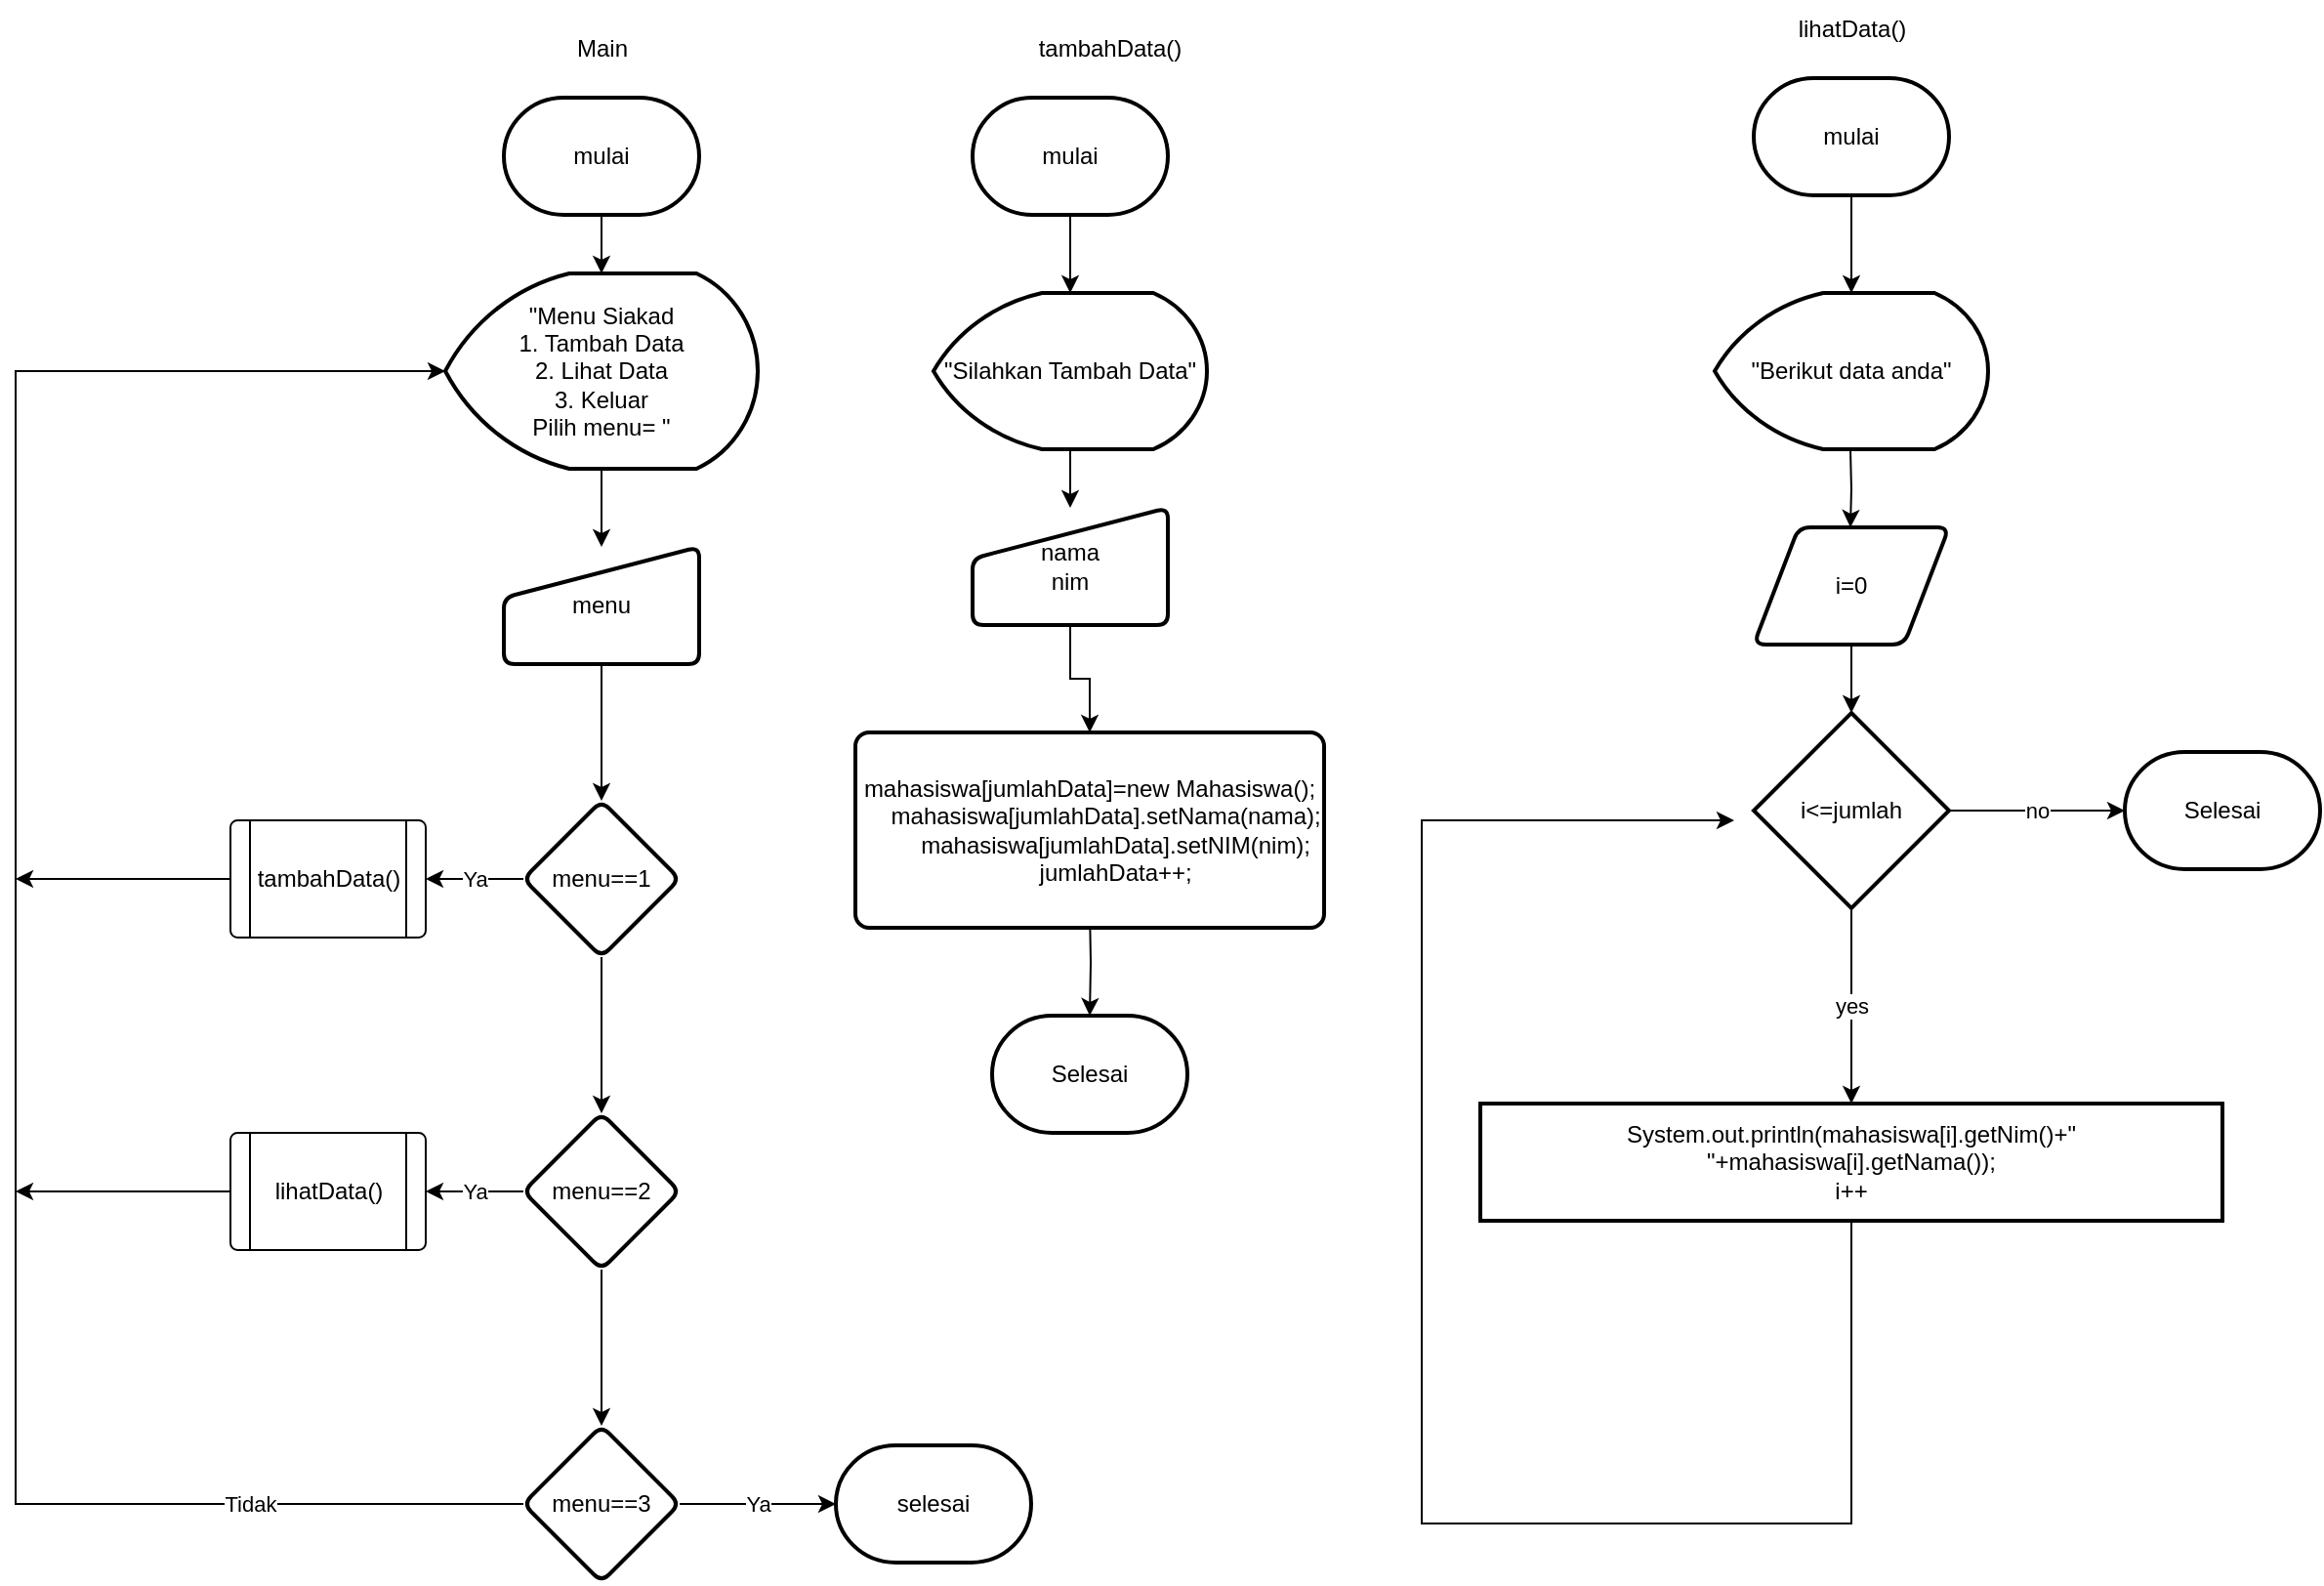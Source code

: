 <mxfile version="20.3.0" type="device"><diagram id="sZaIoRFx6Dk8ct22mma4" name="Page-1"><mxGraphModel dx="1703" dy="898" grid="1" gridSize="10" guides="1" tooltips="1" connect="1" arrows="1" fold="1" page="1" pageScale="1" pageWidth="850" pageHeight="1100" math="0" shadow="0"><root><mxCell id="0"/><mxCell id="1" parent="0"/><mxCell id="z9MPmgiwgP-ip8atNLli-3" value="" style="edgeStyle=orthogonalEdgeStyle;rounded=0;orthogonalLoop=1;jettySize=auto;html=1;" edge="1" parent="1" source="z9MPmgiwgP-ip8atNLli-1" target="z9MPmgiwgP-ip8atNLli-2"><mxGeometry relative="1" as="geometry"/></mxCell><mxCell id="z9MPmgiwgP-ip8atNLli-1" value="mulai" style="strokeWidth=2;html=1;shape=mxgraph.flowchart.terminator;whiteSpace=wrap;" vertex="1" parent="1"><mxGeometry x="310" y="70" width="100" height="60" as="geometry"/></mxCell><mxCell id="z9MPmgiwgP-ip8atNLli-5" value="" style="edgeStyle=orthogonalEdgeStyle;rounded=0;orthogonalLoop=1;jettySize=auto;html=1;" edge="1" parent="1" source="z9MPmgiwgP-ip8atNLli-2" target="z9MPmgiwgP-ip8atNLli-4"><mxGeometry relative="1" as="geometry"/></mxCell><mxCell id="z9MPmgiwgP-ip8atNLli-2" value="&quot;Menu Siakad&lt;br&gt;1. Tambah Data&lt;br&gt;2. Lihat Data&lt;br&gt;3. Keluar&lt;br&gt;Pilih menu= &quot;" style="strokeWidth=2;html=1;shape=mxgraph.flowchart.display;whiteSpace=wrap;" vertex="1" parent="1"><mxGeometry x="280" y="160" width="160" height="100" as="geometry"/></mxCell><mxCell id="z9MPmgiwgP-ip8atNLli-7" value="" style="edgeStyle=orthogonalEdgeStyle;rounded=0;orthogonalLoop=1;jettySize=auto;html=1;" edge="1" parent="1" source="z9MPmgiwgP-ip8atNLli-4" target="z9MPmgiwgP-ip8atNLli-6"><mxGeometry relative="1" as="geometry"/></mxCell><mxCell id="z9MPmgiwgP-ip8atNLli-4" value="menu" style="html=1;strokeWidth=2;shape=manualInput;whiteSpace=wrap;rounded=1;size=26;arcSize=11;" vertex="1" parent="1"><mxGeometry x="310" y="300" width="100" height="60" as="geometry"/></mxCell><mxCell id="z9MPmgiwgP-ip8atNLli-9" value="" style="edgeStyle=orthogonalEdgeStyle;rounded=0;orthogonalLoop=1;jettySize=auto;html=1;" edge="1" parent="1" source="z9MPmgiwgP-ip8atNLli-6" target="z9MPmgiwgP-ip8atNLli-8"><mxGeometry relative="1" as="geometry"/></mxCell><mxCell id="z9MPmgiwgP-ip8atNLli-14" value="Ya" style="edgeStyle=orthogonalEdgeStyle;rounded=0;orthogonalLoop=1;jettySize=auto;html=1;" edge="1" parent="1" source="z9MPmgiwgP-ip8atNLli-6"><mxGeometry relative="1" as="geometry"><mxPoint x="270" y="470" as="targetPoint"/></mxGeometry></mxCell><mxCell id="z9MPmgiwgP-ip8atNLli-6" value="menu==1" style="rhombus;whiteSpace=wrap;html=1;strokeWidth=2;rounded=1;arcSize=11;" vertex="1" parent="1"><mxGeometry x="320" y="430" width="80" height="80" as="geometry"/></mxCell><mxCell id="z9MPmgiwgP-ip8atNLli-11" value="" style="edgeStyle=orthogonalEdgeStyle;rounded=0;orthogonalLoop=1;jettySize=auto;html=1;" edge="1" parent="1" source="z9MPmgiwgP-ip8atNLli-8" target="z9MPmgiwgP-ip8atNLli-10"><mxGeometry relative="1" as="geometry"/></mxCell><mxCell id="z9MPmgiwgP-ip8atNLli-15" value="Ya" style="edgeStyle=orthogonalEdgeStyle;rounded=0;orthogonalLoop=1;jettySize=auto;html=1;" edge="1" parent="1" source="z9MPmgiwgP-ip8atNLli-8"><mxGeometry relative="1" as="geometry"><mxPoint x="270" y="630" as="targetPoint"/></mxGeometry></mxCell><mxCell id="z9MPmgiwgP-ip8atNLli-8" value="menu==2" style="rhombus;whiteSpace=wrap;html=1;strokeWidth=2;rounded=1;arcSize=11;" vertex="1" parent="1"><mxGeometry x="320" y="590" width="80" height="80" as="geometry"/></mxCell><mxCell id="z9MPmgiwgP-ip8atNLli-17" value="Ya" style="edgeStyle=orthogonalEdgeStyle;rounded=0;orthogonalLoop=1;jettySize=auto;html=1;" edge="1" parent="1" source="z9MPmgiwgP-ip8atNLli-10" target="z9MPmgiwgP-ip8atNLli-16"><mxGeometry relative="1" as="geometry"/></mxCell><mxCell id="z9MPmgiwgP-ip8atNLli-18" value="Tidak" style="edgeStyle=orthogonalEdgeStyle;rounded=0;orthogonalLoop=1;jettySize=auto;html=1;entryX=0;entryY=0.5;entryDx=0;entryDy=0;entryPerimeter=0;" edge="1" parent="1" source="z9MPmgiwgP-ip8atNLli-10" target="z9MPmgiwgP-ip8atNLli-2"><mxGeometry x="-0.736" relative="1" as="geometry"><mxPoint x="70" y="200" as="targetPoint"/><Array as="points"><mxPoint x="60" y="790"/><mxPoint x="60" y="210"/></Array><mxPoint as="offset"/></mxGeometry></mxCell><mxCell id="z9MPmgiwgP-ip8atNLli-10" value="menu==3" style="rhombus;whiteSpace=wrap;html=1;strokeWidth=2;rounded=1;arcSize=11;" vertex="1" parent="1"><mxGeometry x="320" y="750" width="80" height="80" as="geometry"/></mxCell><mxCell id="z9MPmgiwgP-ip8atNLli-20" style="edgeStyle=orthogonalEdgeStyle;rounded=0;orthogonalLoop=1;jettySize=auto;html=1;" edge="1" parent="1"><mxGeometry relative="1" as="geometry"><mxPoint x="60" y="630" as="targetPoint"/><mxPoint x="170" y="630" as="sourcePoint"/></mxGeometry></mxCell><mxCell id="z9MPmgiwgP-ip8atNLli-19" style="edgeStyle=orthogonalEdgeStyle;rounded=0;orthogonalLoop=1;jettySize=auto;html=1;" edge="1" parent="1"><mxGeometry relative="1" as="geometry"><mxPoint x="60" y="470" as="targetPoint"/><mxPoint x="170" y="470" as="sourcePoint"/></mxGeometry></mxCell><mxCell id="z9MPmgiwgP-ip8atNLli-16" value="selesai" style="strokeWidth=2;html=1;shape=mxgraph.flowchart.terminator;whiteSpace=wrap;" vertex="1" parent="1"><mxGeometry x="480" y="760" width="100" height="60" as="geometry"/></mxCell><mxCell id="z9MPmgiwgP-ip8atNLli-21" value="" style="verticalLabelPosition=bottom;verticalAlign=top;html=1;shape=process;whiteSpace=wrap;rounded=1;size=0.1;arcSize=6;" vertex="1" parent="1"><mxGeometry x="170" y="440" width="100" height="60" as="geometry"/></mxCell><mxCell id="z9MPmgiwgP-ip8atNLli-42" value="" style="edgeStyle=orthogonalEdgeStyle;rounded=0;orthogonalLoop=1;jettySize=auto;html=1;" edge="1" parent="1" source="z9MPmgiwgP-ip8atNLli-22" target="z9MPmgiwgP-ip8atNLli-40"><mxGeometry relative="1" as="geometry"/></mxCell><mxCell id="z9MPmgiwgP-ip8atNLli-22" value="mulai" style="strokeWidth=2;html=1;shape=mxgraph.flowchart.terminator;whiteSpace=wrap;" vertex="1" parent="1"><mxGeometry x="550" y="70" width="100" height="60" as="geometry"/></mxCell><mxCell id="z9MPmgiwgP-ip8atNLli-26" value="" style="edgeStyle=orthogonalEdgeStyle;rounded=0;orthogonalLoop=1;jettySize=auto;html=1;" edge="1" parent="1" target="z9MPmgiwgP-ip8atNLli-25"><mxGeometry relative="1" as="geometry"><mxPoint x="610" y="485" as="sourcePoint"/></mxGeometry></mxCell><mxCell id="z9MPmgiwgP-ip8atNLli-25" value="Selesai" style="strokeWidth=2;html=1;shape=mxgraph.flowchart.terminator;whiteSpace=wrap;" vertex="1" parent="1"><mxGeometry x="560" y="540" width="100" height="60" as="geometry"/></mxCell><mxCell id="z9MPmgiwgP-ip8atNLli-27" value="" style="edgeStyle=orthogonalEdgeStyle;rounded=0;orthogonalLoop=1;jettySize=auto;html=1;" edge="1" parent="1" source="z9MPmgiwgP-ip8atNLli-28" target="z9MPmgiwgP-ip8atNLli-30"><mxGeometry relative="1" as="geometry"/></mxCell><mxCell id="z9MPmgiwgP-ip8atNLli-28" value="mulai" style="strokeWidth=2;html=1;shape=mxgraph.flowchart.terminator;whiteSpace=wrap;" vertex="1" parent="1"><mxGeometry x="950" y="60" width="100" height="60" as="geometry"/></mxCell><mxCell id="z9MPmgiwgP-ip8atNLli-29" value="" style="edgeStyle=orthogonalEdgeStyle;rounded=0;orthogonalLoop=1;jettySize=auto;html=1;" edge="1" parent="1"><mxGeometry relative="1" as="geometry"><mxPoint x="999.5" y="250" as="sourcePoint"/><mxPoint x="999.5" y="290" as="targetPoint"/></mxGeometry></mxCell><mxCell id="z9MPmgiwgP-ip8atNLli-30" value="&quot;Berikut data anda&quot;" style="strokeWidth=2;html=1;shape=mxgraph.flowchart.display;whiteSpace=wrap;" vertex="1" parent="1"><mxGeometry x="930" y="170" width="140" height="80" as="geometry"/></mxCell><mxCell id="z9MPmgiwgP-ip8atNLli-33" value="tambahData()" style="text;html=1;resizable=0;autosize=1;align=center;verticalAlign=middle;points=[];fillColor=none;strokeColor=none;rounded=0;" vertex="1" parent="1"><mxGeometry x="170" y="455" width="100" height="30" as="geometry"/></mxCell><mxCell id="z9MPmgiwgP-ip8atNLli-34" value="" style="verticalLabelPosition=bottom;verticalAlign=top;html=1;shape=process;whiteSpace=wrap;rounded=1;size=0.1;arcSize=6;" vertex="1" parent="1"><mxGeometry x="170" y="600" width="100" height="60" as="geometry"/></mxCell><mxCell id="z9MPmgiwgP-ip8atNLli-35" value="lihatData()" style="text;html=1;resizable=0;autosize=1;align=center;verticalAlign=middle;points=[];fillColor=none;strokeColor=none;rounded=0;" vertex="1" parent="1"><mxGeometry x="180" y="615" width="80" height="30" as="geometry"/></mxCell><mxCell id="z9MPmgiwgP-ip8atNLli-36" value="tambahData()" style="text;html=1;align=center;verticalAlign=middle;resizable=0;points=[];autosize=1;strokeColor=none;fillColor=none;" vertex="1" parent="1"><mxGeometry x="570" y="30" width="100" height="30" as="geometry"/></mxCell><mxCell id="z9MPmgiwgP-ip8atNLli-37" value="lihatData()" style="text;html=1;align=center;verticalAlign=middle;resizable=0;points=[];autosize=1;strokeColor=none;fillColor=none;" vertex="1" parent="1"><mxGeometry x="960" y="20" width="80" height="30" as="geometry"/></mxCell><mxCell id="z9MPmgiwgP-ip8atNLli-38" value="Main" style="text;html=1;align=center;verticalAlign=middle;resizable=0;points=[];autosize=1;strokeColor=none;fillColor=none;" vertex="1" parent="1"><mxGeometry x="335" y="30" width="50" height="30" as="geometry"/></mxCell><mxCell id="z9MPmgiwgP-ip8atNLli-44" value="" style="edgeStyle=orthogonalEdgeStyle;rounded=0;orthogonalLoop=1;jettySize=auto;html=1;" edge="1" parent="1" source="z9MPmgiwgP-ip8atNLli-40" target="z9MPmgiwgP-ip8atNLli-43"><mxGeometry relative="1" as="geometry"/></mxCell><mxCell id="z9MPmgiwgP-ip8atNLli-40" value="&quot;Silahkan Tambah Data&quot;" style="strokeWidth=2;html=1;shape=mxgraph.flowchart.display;whiteSpace=wrap;" vertex="1" parent="1"><mxGeometry x="530" y="170" width="140" height="80" as="geometry"/></mxCell><mxCell id="z9MPmgiwgP-ip8atNLli-41" value="mahasiswa[jumlahData]=new Mahasiswa();&lt;br&gt;&amp;nbsp; &amp;nbsp; &amp;nbsp;mahasiswa[jumlahData].setNama(nama);&lt;br&gt;&amp;nbsp; &amp;nbsp; &amp;nbsp; &amp;nbsp; mahasiswa[jumlahData].setNIM(nim);&lt;br&gt;&amp;nbsp; &amp;nbsp; &amp;nbsp; &amp;nbsp; jumlahData++;" style="rounded=1;whiteSpace=wrap;html=1;absoluteArcSize=1;arcSize=14;strokeWidth=2;" vertex="1" parent="1"><mxGeometry x="490" y="395" width="240" height="100" as="geometry"/></mxCell><mxCell id="z9MPmgiwgP-ip8atNLli-45" value="" style="edgeStyle=orthogonalEdgeStyle;rounded=0;orthogonalLoop=1;jettySize=auto;html=1;" edge="1" parent="1" source="z9MPmgiwgP-ip8atNLli-43" target="z9MPmgiwgP-ip8atNLli-41"><mxGeometry relative="1" as="geometry"/></mxCell><mxCell id="z9MPmgiwgP-ip8atNLli-43" value="nama&lt;br&gt;nim" style="html=1;strokeWidth=2;shape=manualInput;whiteSpace=wrap;rounded=1;size=26;arcSize=11;" vertex="1" parent="1"><mxGeometry x="550" y="280" width="100" height="60" as="geometry"/></mxCell><mxCell id="z9MPmgiwgP-ip8atNLli-51" value="yes" style="edgeStyle=orthogonalEdgeStyle;rounded=0;orthogonalLoop=1;jettySize=auto;html=1;" edge="1" parent="1" source="z9MPmgiwgP-ip8atNLli-47" target="z9MPmgiwgP-ip8atNLli-50"><mxGeometry relative="1" as="geometry"/></mxCell><mxCell id="z9MPmgiwgP-ip8atNLli-54" value="no" style="edgeStyle=orthogonalEdgeStyle;rounded=0;orthogonalLoop=1;jettySize=auto;html=1;" edge="1" parent="1" source="z9MPmgiwgP-ip8atNLli-47" target="z9MPmgiwgP-ip8atNLli-53"><mxGeometry relative="1" as="geometry"/></mxCell><mxCell id="z9MPmgiwgP-ip8atNLli-47" value="i&amp;lt;=jumlah" style="strokeWidth=2;html=1;shape=mxgraph.flowchart.decision;whiteSpace=wrap;" vertex="1" parent="1"><mxGeometry x="950" y="385" width="100" height="100" as="geometry"/></mxCell><mxCell id="z9MPmgiwgP-ip8atNLli-49" value="" style="edgeStyle=orthogonalEdgeStyle;rounded=0;orthogonalLoop=1;jettySize=auto;html=1;" edge="1" parent="1" source="z9MPmgiwgP-ip8atNLli-48" target="z9MPmgiwgP-ip8atNLli-47"><mxGeometry relative="1" as="geometry"/></mxCell><mxCell id="z9MPmgiwgP-ip8atNLli-48" value="i=0" style="shape=parallelogram;html=1;strokeWidth=2;perimeter=parallelogramPerimeter;whiteSpace=wrap;rounded=1;arcSize=12;size=0.23;" vertex="1" parent="1"><mxGeometry x="950" y="290" width="100" height="60" as="geometry"/></mxCell><mxCell id="z9MPmgiwgP-ip8atNLli-52" style="edgeStyle=orthogonalEdgeStyle;rounded=0;orthogonalLoop=1;jettySize=auto;html=1;" edge="1" parent="1" source="z9MPmgiwgP-ip8atNLli-50"><mxGeometry relative="1" as="geometry"><mxPoint x="940" y="440" as="targetPoint"/><Array as="points"><mxPoint x="1000" y="800"/><mxPoint x="780" y="800"/><mxPoint x="780" y="440"/></Array></mxGeometry></mxCell><mxCell id="z9MPmgiwgP-ip8atNLli-50" value="System.out.println(mahasiswa[i].getNim()+&quot; &quot;+mahasiswa[i].getNama());&lt;br&gt;i++" style="whiteSpace=wrap;html=1;strokeWidth=2;" vertex="1" parent="1"><mxGeometry x="810" y="585" width="380" height="60" as="geometry"/></mxCell><mxCell id="z9MPmgiwgP-ip8atNLli-53" value="Selesai" style="strokeWidth=2;html=1;shape=mxgraph.flowchart.terminator;whiteSpace=wrap;" vertex="1" parent="1"><mxGeometry x="1140" y="405" width="100" height="60" as="geometry"/></mxCell></root></mxGraphModel></diagram></mxfile>